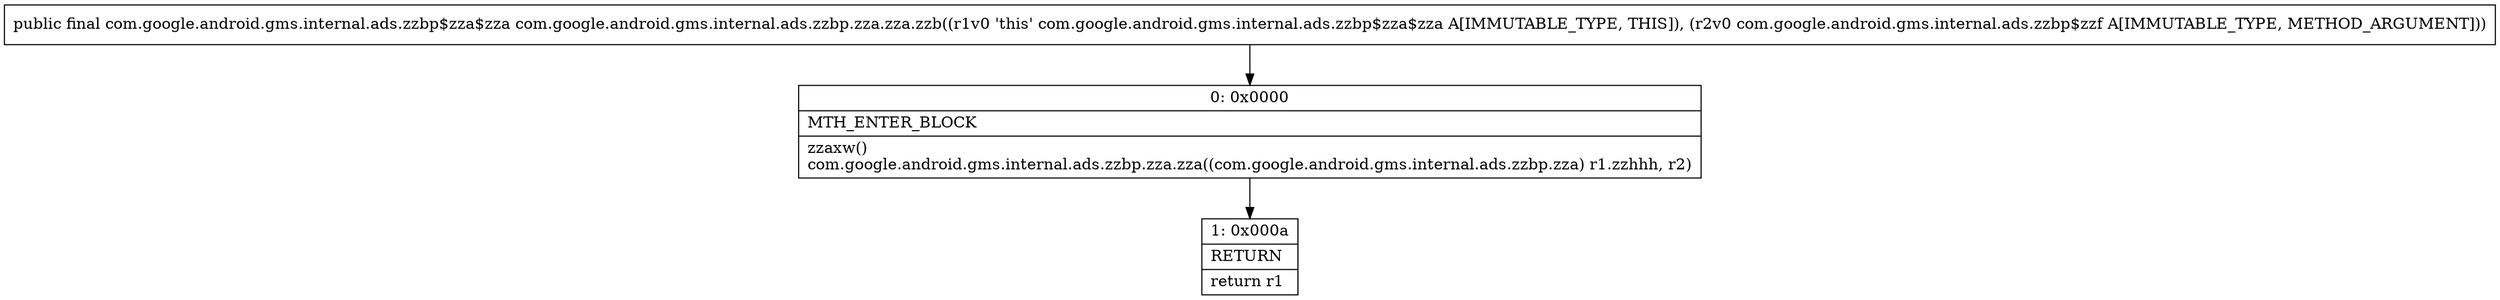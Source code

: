 digraph "CFG forcom.google.android.gms.internal.ads.zzbp.zza.zza.zzb(Lcom\/google\/android\/gms\/internal\/ads\/zzbp$zzf;)Lcom\/google\/android\/gms\/internal\/ads\/zzbp$zza$zza;" {
Node_0 [shape=record,label="{0\:\ 0x0000|MTH_ENTER_BLOCK\l|zzaxw()\lcom.google.android.gms.internal.ads.zzbp.zza.zza((com.google.android.gms.internal.ads.zzbp.zza) r1.zzhhh, r2)\l}"];
Node_1 [shape=record,label="{1\:\ 0x000a|RETURN\l|return r1\l}"];
MethodNode[shape=record,label="{public final com.google.android.gms.internal.ads.zzbp$zza$zza com.google.android.gms.internal.ads.zzbp.zza.zza.zzb((r1v0 'this' com.google.android.gms.internal.ads.zzbp$zza$zza A[IMMUTABLE_TYPE, THIS]), (r2v0 com.google.android.gms.internal.ads.zzbp$zzf A[IMMUTABLE_TYPE, METHOD_ARGUMENT])) }"];
MethodNode -> Node_0;
Node_0 -> Node_1;
}

